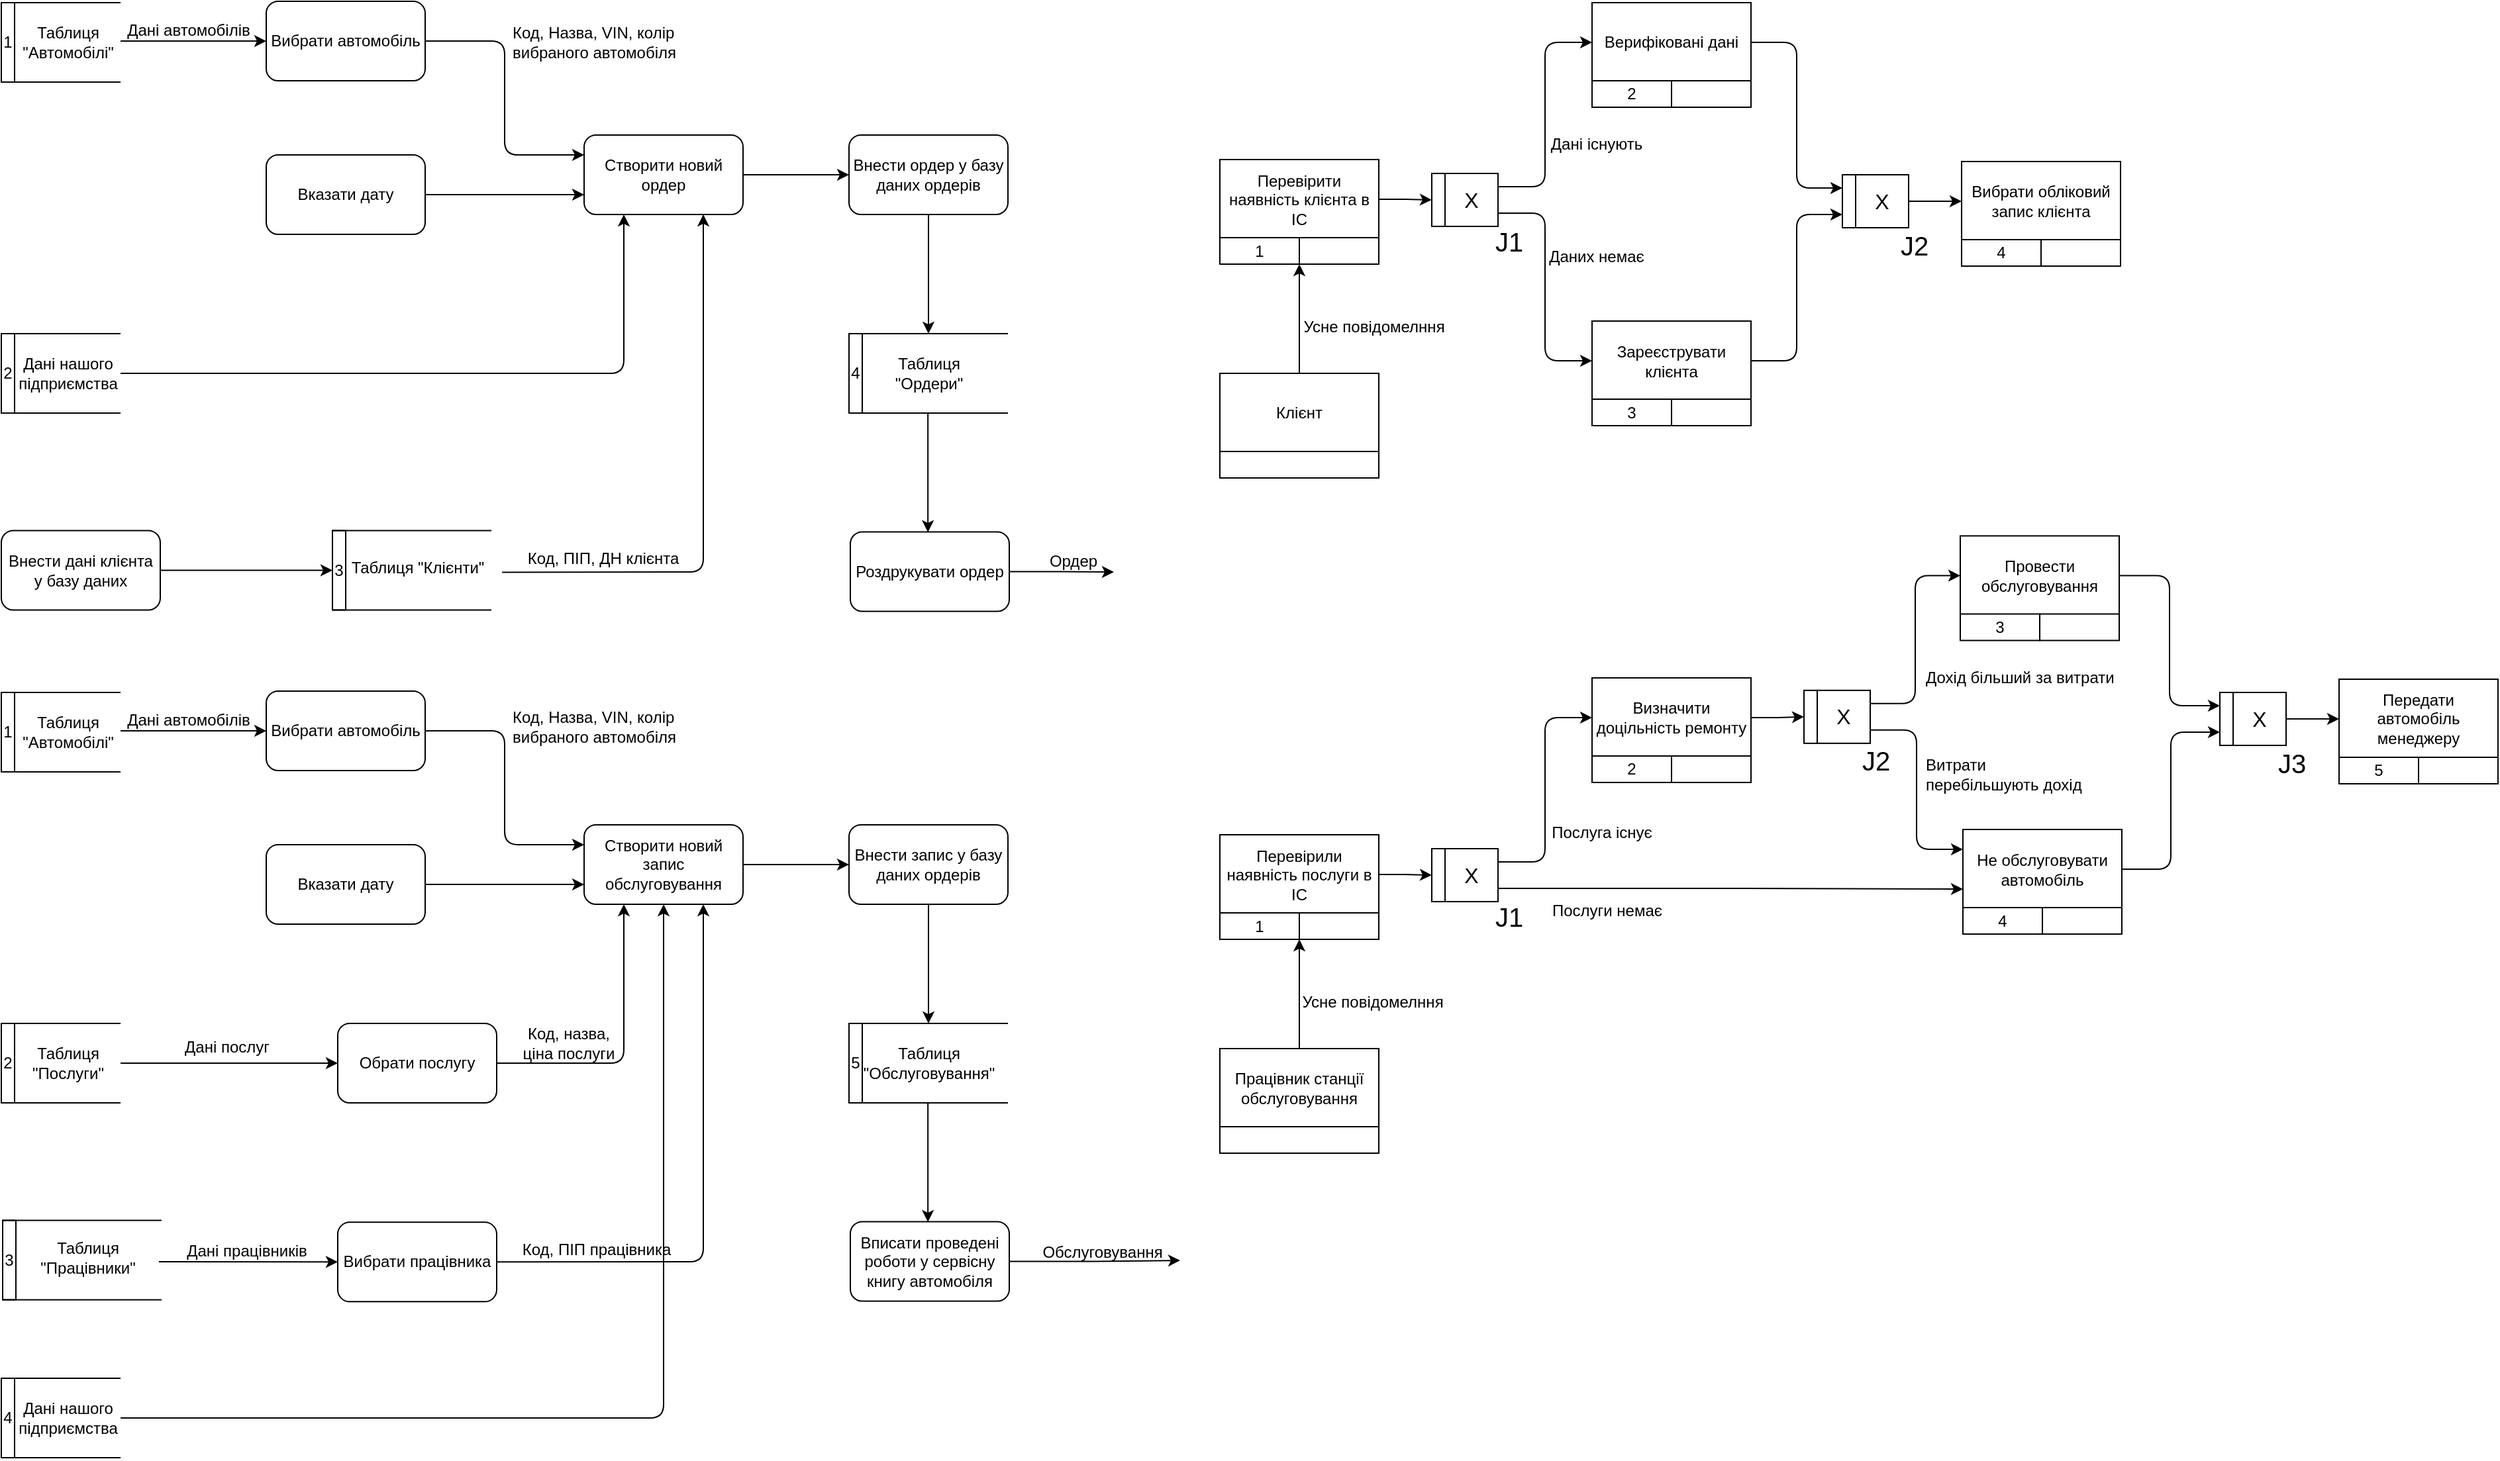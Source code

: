 <mxfile version="22.1.3" type="device">
  <diagram name="Сторінка-1" id="BZBXhkKqsC0k_cU5STo5">
    <mxGraphModel dx="1122" dy="761" grid="1" gridSize="10" guides="1" tooltips="1" connect="1" arrows="1" fold="1" page="1" pageScale="1" pageWidth="827" pageHeight="1169" math="0" shadow="0">
      <root>
        <mxCell id="0" />
        <mxCell id="1" parent="0" />
        <mxCell id="yYSd6SAfWT79seE1dRWZ-31" style="edgeStyle=orthogonalEdgeStyle;rounded=1;orthogonalLoop=1;jettySize=auto;html=1;exitX=1;exitY=0.5;exitDx=0;exitDy=0;entryX=0;entryY=0.25;entryDx=0;entryDy=0;" parent="1" source="yYSd6SAfWT79seE1dRWZ-2" target="yYSd6SAfWT79seE1dRWZ-18" edge="1">
          <mxGeometry relative="1" as="geometry" />
        </mxCell>
        <mxCell id="yYSd6SAfWT79seE1dRWZ-2" value="Вибрати автомобіль" style="rounded=1;whiteSpace=wrap;html=1;" parent="1" vertex="1">
          <mxGeometry x="240" y="39" width="120" height="60" as="geometry" />
        </mxCell>
        <mxCell id="yYSd6SAfWT79seE1dRWZ-3" value="1" style="rounded=0;whiteSpace=wrap;html=1;" parent="1" vertex="1">
          <mxGeometry x="40" y="40" width="10" height="60" as="geometry" />
        </mxCell>
        <mxCell id="yYSd6SAfWT79seE1dRWZ-4" value="" style="endArrow=none;html=1;rounded=0;exitX=0;exitY=0;exitDx=0;exitDy=0;" parent="1" source="yYSd6SAfWT79seE1dRWZ-3" edge="1">
          <mxGeometry width="50" height="50" relative="1" as="geometry">
            <mxPoint x="80" y="40" as="sourcePoint" />
            <mxPoint x="130" y="40" as="targetPoint" />
          </mxGeometry>
        </mxCell>
        <mxCell id="yYSd6SAfWT79seE1dRWZ-6" value="2" style="rounded=0;whiteSpace=wrap;html=1;" parent="1" vertex="1">
          <mxGeometry x="40" y="290" width="10" height="60" as="geometry" />
        </mxCell>
        <mxCell id="yYSd6SAfWT79seE1dRWZ-7" value="" style="endArrow=none;html=1;rounded=0;exitX=0;exitY=0;exitDx=0;exitDy=0;" parent="1" source="yYSd6SAfWT79seE1dRWZ-6" edge="1">
          <mxGeometry width="50" height="50" relative="1" as="geometry">
            <mxPoint x="80" y="290" as="sourcePoint" />
            <mxPoint x="130" y="290" as="targetPoint" />
          </mxGeometry>
        </mxCell>
        <mxCell id="yYSd6SAfWT79seE1dRWZ-8" value="" style="endArrow=none;html=1;rounded=0;exitX=0;exitY=0;exitDx=0;exitDy=0;" parent="1" edge="1">
          <mxGeometry width="50" height="50" relative="1" as="geometry">
            <mxPoint x="40" y="100" as="sourcePoint" />
            <mxPoint x="130" y="100" as="targetPoint" />
          </mxGeometry>
        </mxCell>
        <mxCell id="yYSd6SAfWT79seE1dRWZ-9" value="3" style="rounded=0;whiteSpace=wrap;html=1;" parent="1" vertex="1">
          <mxGeometry x="290" y="438.75" width="10" height="60" as="geometry" />
        </mxCell>
        <mxCell id="yYSd6SAfWT79seE1dRWZ-10" value="" style="endArrow=none;html=1;rounded=0;exitX=0;exitY=0;exitDx=0;exitDy=0;" parent="1" source="yYSd6SAfWT79seE1dRWZ-9" edge="1">
          <mxGeometry width="50" height="50" relative="1" as="geometry">
            <mxPoint x="330" y="438.75" as="sourcePoint" />
            <mxPoint x="410" y="438.75" as="targetPoint" />
          </mxGeometry>
        </mxCell>
        <mxCell id="yYSd6SAfWT79seE1dRWZ-11" value="" style="endArrow=none;html=1;rounded=0;exitX=0;exitY=1;exitDx=0;exitDy=0;" parent="1" source="yYSd6SAfWT79seE1dRWZ-9" edge="1">
          <mxGeometry width="50" height="50" relative="1" as="geometry">
            <mxPoint x="330" y="498.75" as="sourcePoint" />
            <mxPoint x="410" y="498.75" as="targetPoint" />
          </mxGeometry>
        </mxCell>
        <mxCell id="yYSd6SAfWT79seE1dRWZ-15" value="4" style="rounded=0;whiteSpace=wrap;html=1;" parent="1" vertex="1">
          <mxGeometry x="680" y="290" width="10" height="60" as="geometry" />
        </mxCell>
        <mxCell id="yYSd6SAfWT79seE1dRWZ-16" value="" style="endArrow=none;html=1;rounded=0;exitX=0;exitY=0;exitDx=0;exitDy=0;" parent="1" source="yYSd6SAfWT79seE1dRWZ-15" edge="1">
          <mxGeometry width="50" height="50" relative="1" as="geometry">
            <mxPoint x="720" y="290" as="sourcePoint" />
            <mxPoint x="800" y="290" as="targetPoint" />
          </mxGeometry>
        </mxCell>
        <mxCell id="yYSd6SAfWT79seE1dRWZ-17" value="" style="endArrow=none;html=1;rounded=0;" parent="1" edge="1">
          <mxGeometry width="50" height="50" relative="1" as="geometry">
            <mxPoint x="680" y="350" as="sourcePoint" />
            <mxPoint x="800" y="350" as="targetPoint" />
          </mxGeometry>
        </mxCell>
        <mxCell id="yYSd6SAfWT79seE1dRWZ-41" style="edgeStyle=orthogonalEdgeStyle;rounded=0;orthogonalLoop=1;jettySize=auto;html=1;exitX=1;exitY=0.5;exitDx=0;exitDy=0;" parent="1" source="yYSd6SAfWT79seE1dRWZ-18" edge="1">
          <mxGeometry relative="1" as="geometry">
            <mxPoint x="680" y="170" as="targetPoint" />
          </mxGeometry>
        </mxCell>
        <mxCell id="yYSd6SAfWT79seE1dRWZ-18" value="Створити новий ордер" style="rounded=1;whiteSpace=wrap;html=1;" parent="1" vertex="1">
          <mxGeometry x="480" y="140" width="120" height="60" as="geometry" />
        </mxCell>
        <mxCell id="yYSd6SAfWT79seE1dRWZ-30" style="edgeStyle=orthogonalEdgeStyle;rounded=0;orthogonalLoop=1;jettySize=auto;html=1;exitX=1;exitY=0.5;exitDx=0;exitDy=0;entryX=0;entryY=0.75;entryDx=0;entryDy=0;" parent="1" source="yYSd6SAfWT79seE1dRWZ-19" target="yYSd6SAfWT79seE1dRWZ-18" edge="1">
          <mxGeometry relative="1" as="geometry" />
        </mxCell>
        <mxCell id="yYSd6SAfWT79seE1dRWZ-19" value="Вказати дату" style="rounded=1;whiteSpace=wrap;html=1;" parent="1" vertex="1">
          <mxGeometry x="240" y="155" width="120" height="60" as="geometry" />
        </mxCell>
        <mxCell id="yYSd6SAfWT79seE1dRWZ-47" style="edgeStyle=orthogonalEdgeStyle;rounded=0;orthogonalLoop=1;jettySize=auto;html=1;exitX=1;exitY=0.5;exitDx=0;exitDy=0;" parent="1" source="yYSd6SAfWT79seE1dRWZ-20" edge="1">
          <mxGeometry relative="1" as="geometry">
            <mxPoint x="880" y="470" as="targetPoint" />
          </mxGeometry>
        </mxCell>
        <mxCell id="yYSd6SAfWT79seE1dRWZ-20" value="Роздрукувати ордер" style="rounded=1;whiteSpace=wrap;html=1;" parent="1" vertex="1">
          <mxGeometry x="681" y="439.75" width="120" height="60" as="geometry" />
        </mxCell>
        <mxCell id="yYSd6SAfWT79seE1dRWZ-44" style="edgeStyle=orthogonalEdgeStyle;rounded=0;orthogonalLoop=1;jettySize=auto;html=1;exitX=0.5;exitY=1;exitDx=0;exitDy=0;" parent="1" source="yYSd6SAfWT79seE1dRWZ-21" edge="1">
          <mxGeometry relative="1" as="geometry">
            <mxPoint x="740" y="290" as="targetPoint" />
          </mxGeometry>
        </mxCell>
        <mxCell id="yYSd6SAfWT79seE1dRWZ-21" value="Внести ордер у базу даних ордерів" style="rounded=1;whiteSpace=wrap;html=1;" parent="1" vertex="1">
          <mxGeometry x="680" y="140" width="120" height="60" as="geometry" />
        </mxCell>
        <mxCell id="yYSd6SAfWT79seE1dRWZ-23" value="" style="endArrow=none;html=1;rounded=0;exitX=0;exitY=0;exitDx=0;exitDy=0;" parent="1" edge="1">
          <mxGeometry width="50" height="50" relative="1" as="geometry">
            <mxPoint x="40" y="350" as="sourcePoint" />
            <mxPoint x="130" y="350" as="targetPoint" />
          </mxGeometry>
        </mxCell>
        <mxCell id="yYSd6SAfWT79seE1dRWZ-24" value="Таблиця&lt;br&gt;&quot;Автомобілі&quot;" style="text;html=1;align=center;verticalAlign=middle;resizable=0;points=[];autosize=1;strokeColor=none;fillColor=none;" parent="1" vertex="1">
          <mxGeometry x="45" y="50" width="90" height="40" as="geometry" />
        </mxCell>
        <mxCell id="yYSd6SAfWT79seE1dRWZ-25" value="" style="endArrow=classic;html=1;rounded=0;entryX=0;entryY=0.5;entryDx=0;entryDy=0;" parent="1" target="yYSd6SAfWT79seE1dRWZ-2" edge="1">
          <mxGeometry width="50" height="50" relative="1" as="geometry">
            <mxPoint x="130" y="69" as="sourcePoint" />
            <mxPoint x="170" y="20" as="targetPoint" />
          </mxGeometry>
        </mxCell>
        <mxCell id="yYSd6SAfWT79seE1dRWZ-26" value="Дані автомобілів" style="text;html=1;align=center;verticalAlign=middle;resizable=0;points=[];autosize=1;strokeColor=none;fillColor=none;" parent="1" vertex="1">
          <mxGeometry x="121" y="46" width="120" height="30" as="geometry" />
        </mxCell>
        <mxCell id="yYSd6SAfWT79seE1dRWZ-32" value="Дані нашого&lt;br&gt;підприємства" style="text;html=1;align=center;verticalAlign=middle;resizable=0;points=[];autosize=1;strokeColor=none;fillColor=none;" parent="1" vertex="1">
          <mxGeometry x="40" y="300" width="100" height="40" as="geometry" />
        </mxCell>
        <mxCell id="yYSd6SAfWT79seE1dRWZ-33" value="Таблиця &quot;Клієнти&quot;" style="text;html=1;align=center;verticalAlign=middle;resizable=0;points=[];autosize=1;strokeColor=none;fillColor=none;" parent="1" vertex="1">
          <mxGeometry x="289" y="452.18" width="130" height="30" as="geometry" />
        </mxCell>
        <mxCell id="yYSd6SAfWT79seE1dRWZ-34" value="Код, Назва, VIN, колір&lt;br&gt;&lt;div style=&quot;&quot;&gt;вибраного автомобіля&lt;/div&gt;" style="text;html=1;align=left;verticalAlign=middle;resizable=0;points=[];autosize=1;strokeColor=none;fillColor=none;" parent="1" vertex="1">
          <mxGeometry x="424" y="50" width="150" height="40" as="geometry" />
        </mxCell>
        <mxCell id="yYSd6SAfWT79seE1dRWZ-35" value="" style="endArrow=classic;html=1;rounded=1;entryX=0.75;entryY=1;entryDx=0;entryDy=0;exitX=0.993;exitY=0.601;exitDx=0;exitDy=0;exitPerimeter=0;" parent="1" source="yYSd6SAfWT79seE1dRWZ-33" target="yYSd6SAfWT79seE1dRWZ-18" edge="1">
          <mxGeometry width="50" height="50" relative="1" as="geometry">
            <mxPoint x="420" y="470" as="sourcePoint" />
            <mxPoint x="280" y="370" as="targetPoint" />
            <Array as="points">
              <mxPoint x="570" y="470" />
            </Array>
          </mxGeometry>
        </mxCell>
        <mxCell id="yYSd6SAfWT79seE1dRWZ-36" value="Код, ПІП, ДН клієнта" style="text;html=1;align=center;verticalAlign=middle;resizable=0;points=[];autosize=1;strokeColor=none;fillColor=none;" parent="1" vertex="1">
          <mxGeometry x="424" y="445" width="140" height="30" as="geometry" />
        </mxCell>
        <mxCell id="yYSd6SAfWT79seE1dRWZ-38" value="Таблиця&lt;br&gt;&quot;Ордери&quot;" style="text;html=1;align=center;verticalAlign=middle;resizable=0;points=[];autosize=1;strokeColor=none;fillColor=none;" parent="1" vertex="1">
          <mxGeometry x="700" y="300" width="80" height="40" as="geometry" />
        </mxCell>
        <mxCell id="yYSd6SAfWT79seE1dRWZ-40" value="" style="endArrow=classic;html=1;rounded=1;entryX=0.25;entryY=1;entryDx=0;entryDy=0;" parent="1" target="yYSd6SAfWT79seE1dRWZ-18" edge="1">
          <mxGeometry width="50" height="50" relative="1" as="geometry">
            <mxPoint x="130" y="320" as="sourcePoint" />
            <mxPoint x="284" y="270" as="targetPoint" />
            <Array as="points">
              <mxPoint x="510" y="320" />
            </Array>
          </mxGeometry>
        </mxCell>
        <mxCell id="yYSd6SAfWT79seE1dRWZ-48" value="Ордер" style="text;html=1;align=center;verticalAlign=middle;resizable=0;points=[];autosize=1;strokeColor=none;fillColor=none;" parent="1" vertex="1">
          <mxGeometry x="819" y="447" width="60" height="30" as="geometry" />
        </mxCell>
        <mxCell id="yYSd6SAfWT79seE1dRWZ-50" style="edgeStyle=orthogonalEdgeStyle;rounded=0;orthogonalLoop=1;jettySize=auto;html=1;exitX=1;exitY=0.5;exitDx=0;exitDy=0;entryX=0;entryY=0.5;entryDx=0;entryDy=0;" parent="1" source="yYSd6SAfWT79seE1dRWZ-49" target="yYSd6SAfWT79seE1dRWZ-9" edge="1">
          <mxGeometry relative="1" as="geometry" />
        </mxCell>
        <mxCell id="yYSd6SAfWT79seE1dRWZ-49" value="Внести дані клієнта у базу даних" style="rounded=1;whiteSpace=wrap;html=1;" parent="1" vertex="1">
          <mxGeometry x="40" y="438.75" width="120" height="60" as="geometry" />
        </mxCell>
        <mxCell id="yYSd6SAfWT79seE1dRWZ-53" style="edgeStyle=orthogonalEdgeStyle;rounded=0;orthogonalLoop=1;jettySize=auto;html=1;exitX=0.5;exitY=1;exitDx=0;exitDy=0;" parent="1" edge="1">
          <mxGeometry relative="1" as="geometry">
            <mxPoint x="739.58" y="440" as="targetPoint" />
            <mxPoint x="739.58" y="350" as="sourcePoint" />
          </mxGeometry>
        </mxCell>
        <mxCell id="yYSd6SAfWT79seE1dRWZ-65" style="edgeStyle=orthogonalEdgeStyle;rounded=1;orthogonalLoop=1;jettySize=auto;html=1;exitX=1;exitY=0.5;exitDx=0;exitDy=0;entryX=0;entryY=0.25;entryDx=0;entryDy=0;" parent="1" source="yYSd6SAfWT79seE1dRWZ-66" target="yYSd6SAfWT79seE1dRWZ-79" edge="1">
          <mxGeometry relative="1" as="geometry" />
        </mxCell>
        <mxCell id="yYSd6SAfWT79seE1dRWZ-66" value="Вибрати автомобіль" style="rounded=1;whiteSpace=wrap;html=1;" parent="1" vertex="1">
          <mxGeometry x="240" y="560" width="120" height="60" as="geometry" />
        </mxCell>
        <mxCell id="yYSd6SAfWT79seE1dRWZ-67" value="1" style="rounded=0;whiteSpace=wrap;html=1;" parent="1" vertex="1">
          <mxGeometry x="40" y="561" width="10" height="60" as="geometry" />
        </mxCell>
        <mxCell id="yYSd6SAfWT79seE1dRWZ-68" value="" style="endArrow=none;html=1;rounded=0;exitX=0;exitY=0;exitDx=0;exitDy=0;" parent="1" source="yYSd6SAfWT79seE1dRWZ-67" edge="1">
          <mxGeometry width="50" height="50" relative="1" as="geometry">
            <mxPoint x="80" y="561" as="sourcePoint" />
            <mxPoint x="130" y="561" as="targetPoint" />
          </mxGeometry>
        </mxCell>
        <mxCell id="yYSd6SAfWT79seE1dRWZ-69" value="2" style="rounded=0;whiteSpace=wrap;html=1;" parent="1" vertex="1">
          <mxGeometry x="40" y="811" width="10" height="60" as="geometry" />
        </mxCell>
        <mxCell id="yYSd6SAfWT79seE1dRWZ-70" value="" style="endArrow=none;html=1;rounded=0;exitX=0;exitY=0;exitDx=0;exitDy=0;" parent="1" source="yYSd6SAfWT79seE1dRWZ-69" edge="1">
          <mxGeometry width="50" height="50" relative="1" as="geometry">
            <mxPoint x="80" y="811" as="sourcePoint" />
            <mxPoint x="130" y="811" as="targetPoint" />
          </mxGeometry>
        </mxCell>
        <mxCell id="yYSd6SAfWT79seE1dRWZ-71" value="" style="endArrow=none;html=1;rounded=0;exitX=0;exitY=0;exitDx=0;exitDy=0;" parent="1" edge="1">
          <mxGeometry width="50" height="50" relative="1" as="geometry">
            <mxPoint x="40" y="621" as="sourcePoint" />
            <mxPoint x="130" y="621" as="targetPoint" />
          </mxGeometry>
        </mxCell>
        <mxCell id="yYSd6SAfWT79seE1dRWZ-72" value="3" style="rounded=0;whiteSpace=wrap;html=1;" parent="1" vertex="1">
          <mxGeometry x="41" y="959.75" width="10" height="60" as="geometry" />
        </mxCell>
        <mxCell id="yYSd6SAfWT79seE1dRWZ-73" value="" style="endArrow=none;html=1;rounded=0;exitX=0;exitY=0;exitDx=0;exitDy=0;" parent="1" source="yYSd6SAfWT79seE1dRWZ-72" edge="1">
          <mxGeometry width="50" height="50" relative="1" as="geometry">
            <mxPoint x="81" y="959.75" as="sourcePoint" />
            <mxPoint x="161" y="959.75" as="targetPoint" />
          </mxGeometry>
        </mxCell>
        <mxCell id="yYSd6SAfWT79seE1dRWZ-74" value="" style="endArrow=none;html=1;rounded=0;exitX=0;exitY=1;exitDx=0;exitDy=0;" parent="1" source="yYSd6SAfWT79seE1dRWZ-72" edge="1">
          <mxGeometry width="50" height="50" relative="1" as="geometry">
            <mxPoint x="81" y="1019.75" as="sourcePoint" />
            <mxPoint x="161" y="1019.75" as="targetPoint" />
          </mxGeometry>
        </mxCell>
        <mxCell id="yYSd6SAfWT79seE1dRWZ-75" value="5" style="rounded=0;whiteSpace=wrap;html=1;" parent="1" vertex="1">
          <mxGeometry x="680" y="811" width="10" height="60" as="geometry" />
        </mxCell>
        <mxCell id="yYSd6SAfWT79seE1dRWZ-76" value="" style="endArrow=none;html=1;rounded=0;exitX=0;exitY=0;exitDx=0;exitDy=0;" parent="1" source="yYSd6SAfWT79seE1dRWZ-75" edge="1">
          <mxGeometry width="50" height="50" relative="1" as="geometry">
            <mxPoint x="720" y="811" as="sourcePoint" />
            <mxPoint x="800" y="811" as="targetPoint" />
          </mxGeometry>
        </mxCell>
        <mxCell id="yYSd6SAfWT79seE1dRWZ-77" value="" style="endArrow=none;html=1;rounded=0;" parent="1" edge="1">
          <mxGeometry width="50" height="50" relative="1" as="geometry">
            <mxPoint x="680" y="871" as="sourcePoint" />
            <mxPoint x="800" y="871" as="targetPoint" />
          </mxGeometry>
        </mxCell>
        <mxCell id="yYSd6SAfWT79seE1dRWZ-78" style="edgeStyle=orthogonalEdgeStyle;rounded=0;orthogonalLoop=1;jettySize=auto;html=1;exitX=1;exitY=0.5;exitDx=0;exitDy=0;" parent="1" source="yYSd6SAfWT79seE1dRWZ-79" edge="1">
          <mxGeometry relative="1" as="geometry">
            <mxPoint x="680" y="691" as="targetPoint" />
          </mxGeometry>
        </mxCell>
        <mxCell id="yYSd6SAfWT79seE1dRWZ-79" value="Створити новий запис обслуговування" style="rounded=1;whiteSpace=wrap;html=1;" parent="1" vertex="1">
          <mxGeometry x="480" y="661" width="120" height="60" as="geometry" />
        </mxCell>
        <mxCell id="yYSd6SAfWT79seE1dRWZ-80" style="edgeStyle=orthogonalEdgeStyle;rounded=0;orthogonalLoop=1;jettySize=auto;html=1;exitX=1;exitY=0.5;exitDx=0;exitDy=0;entryX=0;entryY=0.75;entryDx=0;entryDy=0;" parent="1" source="yYSd6SAfWT79seE1dRWZ-81" target="yYSd6SAfWT79seE1dRWZ-79" edge="1">
          <mxGeometry relative="1" as="geometry" />
        </mxCell>
        <mxCell id="yYSd6SAfWT79seE1dRWZ-81" value="Вказати дату" style="rounded=1;whiteSpace=wrap;html=1;" parent="1" vertex="1">
          <mxGeometry x="240" y="676" width="120" height="60" as="geometry" />
        </mxCell>
        <mxCell id="yYSd6SAfWT79seE1dRWZ-82" style="edgeStyle=orthogonalEdgeStyle;rounded=0;orthogonalLoop=1;jettySize=auto;html=1;exitX=1;exitY=0.5;exitDx=0;exitDy=0;" parent="1" source="yYSd6SAfWT79seE1dRWZ-83" edge="1">
          <mxGeometry relative="1" as="geometry">
            <mxPoint x="930" y="990" as="targetPoint" />
          </mxGeometry>
        </mxCell>
        <mxCell id="yYSd6SAfWT79seE1dRWZ-83" value="Вписати проведені роботи у сервісну книгу автомобіля" style="rounded=1;whiteSpace=wrap;html=1;" parent="1" vertex="1">
          <mxGeometry x="681" y="960.75" width="120" height="60" as="geometry" />
        </mxCell>
        <mxCell id="yYSd6SAfWT79seE1dRWZ-84" style="edgeStyle=orthogonalEdgeStyle;rounded=0;orthogonalLoop=1;jettySize=auto;html=1;exitX=0.5;exitY=1;exitDx=0;exitDy=0;" parent="1" source="yYSd6SAfWT79seE1dRWZ-85" edge="1">
          <mxGeometry relative="1" as="geometry">
            <mxPoint x="740" y="811" as="targetPoint" />
          </mxGeometry>
        </mxCell>
        <mxCell id="yYSd6SAfWT79seE1dRWZ-85" value="Внести запис у базу даних ордерів" style="rounded=1;whiteSpace=wrap;html=1;" parent="1" vertex="1">
          <mxGeometry x="680" y="661" width="120" height="60" as="geometry" />
        </mxCell>
        <mxCell id="yYSd6SAfWT79seE1dRWZ-86" value="" style="endArrow=none;html=1;rounded=0;exitX=0;exitY=0;exitDx=0;exitDy=0;" parent="1" edge="1">
          <mxGeometry width="50" height="50" relative="1" as="geometry">
            <mxPoint x="40" y="871" as="sourcePoint" />
            <mxPoint x="130" y="871" as="targetPoint" />
          </mxGeometry>
        </mxCell>
        <mxCell id="yYSd6SAfWT79seE1dRWZ-87" value="Таблиця&lt;br&gt;&quot;Автомобілі&quot;" style="text;html=1;align=center;verticalAlign=middle;resizable=0;points=[];autosize=1;strokeColor=none;fillColor=none;" parent="1" vertex="1">
          <mxGeometry x="45" y="571" width="90" height="40" as="geometry" />
        </mxCell>
        <mxCell id="yYSd6SAfWT79seE1dRWZ-88" value="" style="endArrow=classic;html=1;rounded=0;entryX=0;entryY=0.5;entryDx=0;entryDy=0;" parent="1" target="yYSd6SAfWT79seE1dRWZ-66" edge="1">
          <mxGeometry width="50" height="50" relative="1" as="geometry">
            <mxPoint x="130" y="590" as="sourcePoint" />
            <mxPoint x="170" y="541" as="targetPoint" />
          </mxGeometry>
        </mxCell>
        <mxCell id="yYSd6SAfWT79seE1dRWZ-89" value="Дані автомобілів" style="text;html=1;align=center;verticalAlign=middle;resizable=0;points=[];autosize=1;strokeColor=none;fillColor=none;" parent="1" vertex="1">
          <mxGeometry x="121" y="567" width="120" height="30" as="geometry" />
        </mxCell>
        <mxCell id="yYSd6SAfWT79seE1dRWZ-90" value="Таблиця&lt;br&gt;&quot;Послуги&quot;" style="text;html=1;align=center;verticalAlign=middle;resizable=0;points=[];autosize=1;strokeColor=none;fillColor=none;" parent="1" vertex="1">
          <mxGeometry x="50" y="821" width="80" height="40" as="geometry" />
        </mxCell>
        <mxCell id="yYSd6SAfWT79seE1dRWZ-91" value="Таблиця&lt;br&gt;&quot;Працівники&quot;" style="text;html=1;align=center;verticalAlign=middle;resizable=0;points=[];autosize=1;strokeColor=none;fillColor=none;" parent="1" vertex="1">
          <mxGeometry x="55" y="968.18" width="100" height="40" as="geometry" />
        </mxCell>
        <mxCell id="yYSd6SAfWT79seE1dRWZ-93" value="" style="endArrow=classic;html=1;rounded=1;entryX=0.75;entryY=1;entryDx=0;entryDy=0;exitX=1;exitY=0.5;exitDx=0;exitDy=0;" parent="1" source="yYSd6SAfWT79seE1dRWZ-99" target="yYSd6SAfWT79seE1dRWZ-79" edge="1">
          <mxGeometry width="50" height="50" relative="1" as="geometry">
            <mxPoint x="430" y="991" as="sourcePoint" />
            <mxPoint x="280" y="891" as="targetPoint" />
            <Array as="points">
              <mxPoint x="570" y="991" />
            </Array>
          </mxGeometry>
        </mxCell>
        <mxCell id="yYSd6SAfWT79seE1dRWZ-94" value="Код, ПІП працівника" style="text;html=1;align=center;verticalAlign=middle;resizable=0;points=[];autosize=1;strokeColor=none;fillColor=none;" parent="1" vertex="1">
          <mxGeometry x="419" y="966.75" width="140" height="30" as="geometry" />
        </mxCell>
        <mxCell id="yYSd6SAfWT79seE1dRWZ-95" value="Таблиця&lt;br&gt;&quot;Обслуговування&quot;" style="text;html=1;align=center;verticalAlign=middle;resizable=0;points=[];autosize=1;strokeColor=none;fillColor=none;" parent="1" vertex="1">
          <mxGeometry x="680" y="821" width="120" height="40" as="geometry" />
        </mxCell>
        <mxCell id="yYSd6SAfWT79seE1dRWZ-96" value="" style="endArrow=classic;html=1;rounded=1;entryX=0;entryY=0.5;entryDx=0;entryDy=0;" parent="1" target="yYSd6SAfWT79seE1dRWZ-122" edge="1">
          <mxGeometry width="50" height="50" relative="1" as="geometry">
            <mxPoint x="130" y="841" as="sourcePoint" />
            <mxPoint x="260" y="841" as="targetPoint" />
            <Array as="points">
              <mxPoint x="180" y="841" />
            </Array>
          </mxGeometry>
        </mxCell>
        <mxCell id="yYSd6SAfWT79seE1dRWZ-97" value="Обслуговування" style="text;html=1;align=center;verticalAlign=middle;resizable=0;points=[];autosize=1;strokeColor=none;fillColor=none;" parent="1" vertex="1">
          <mxGeometry x="811" y="968.75" width="120" height="30" as="geometry" />
        </mxCell>
        <mxCell id="yYSd6SAfWT79seE1dRWZ-99" value="Вибрати працівника" style="rounded=1;whiteSpace=wrap;html=1;" parent="1" vertex="1">
          <mxGeometry x="294" y="961.18" width="120" height="60" as="geometry" />
        </mxCell>
        <mxCell id="yYSd6SAfWT79seE1dRWZ-100" style="edgeStyle=orthogonalEdgeStyle;rounded=0;orthogonalLoop=1;jettySize=auto;html=1;exitX=0.5;exitY=1;exitDx=0;exitDy=0;" parent="1" edge="1">
          <mxGeometry relative="1" as="geometry">
            <mxPoint x="739.58" y="961" as="targetPoint" />
            <mxPoint x="739.58" y="871" as="sourcePoint" />
          </mxGeometry>
        </mxCell>
        <mxCell id="yYSd6SAfWT79seE1dRWZ-101" value="" style="endArrow=classic;html=1;rounded=0;entryX=0;entryY=0.5;entryDx=0;entryDy=0;" parent="1" target="yYSd6SAfWT79seE1dRWZ-99" edge="1">
          <mxGeometry width="50" height="50" relative="1" as="geometry">
            <mxPoint x="159" y="991" as="sourcePoint" />
            <mxPoint x="269" y="991" as="targetPoint" />
          </mxGeometry>
        </mxCell>
        <mxCell id="yYSd6SAfWT79seE1dRWZ-102" value="Дані працівників" style="text;html=1;align=center;verticalAlign=middle;resizable=0;points=[];autosize=1;strokeColor=none;fillColor=none;" parent="1" vertex="1">
          <mxGeometry x="165" y="967.75" width="120" height="30" as="geometry" />
        </mxCell>
        <mxCell id="yYSd6SAfWT79seE1dRWZ-115" value="4" style="rounded=0;whiteSpace=wrap;html=1;" parent="1" vertex="1">
          <mxGeometry x="40" y="1079" width="10" height="60" as="geometry" />
        </mxCell>
        <mxCell id="yYSd6SAfWT79seE1dRWZ-116" value="" style="endArrow=none;html=1;rounded=0;exitX=0;exitY=0;exitDx=0;exitDy=0;" parent="1" source="yYSd6SAfWT79seE1dRWZ-115" edge="1">
          <mxGeometry width="50" height="50" relative="1" as="geometry">
            <mxPoint x="80" y="1079" as="sourcePoint" />
            <mxPoint x="130" y="1079" as="targetPoint" />
          </mxGeometry>
        </mxCell>
        <mxCell id="yYSd6SAfWT79seE1dRWZ-118" value="" style="endArrow=none;html=1;rounded=0;exitX=0;exitY=0;exitDx=0;exitDy=0;" parent="1" edge="1">
          <mxGeometry width="50" height="50" relative="1" as="geometry">
            <mxPoint x="40" y="1139" as="sourcePoint" />
            <mxPoint x="130" y="1139" as="targetPoint" />
          </mxGeometry>
        </mxCell>
        <mxCell id="yYSd6SAfWT79seE1dRWZ-119" value="Дані нашого&lt;br&gt;підприємства" style="text;html=1;align=center;verticalAlign=middle;resizable=0;points=[];autosize=1;strokeColor=none;fillColor=none;" parent="1" vertex="1">
          <mxGeometry x="40" y="1089" width="100" height="40" as="geometry" />
        </mxCell>
        <mxCell id="yYSd6SAfWT79seE1dRWZ-120" value="" style="endArrow=classic;html=1;rounded=1;entryX=0.5;entryY=1;entryDx=0;entryDy=0;" parent="1" target="yYSd6SAfWT79seE1dRWZ-79" edge="1">
          <mxGeometry width="50" height="50" relative="1" as="geometry">
            <mxPoint x="130" y="1109" as="sourcePoint" />
            <mxPoint x="741" y="1020" as="targetPoint" />
            <Array as="points">
              <mxPoint x="540" y="1109" />
            </Array>
          </mxGeometry>
        </mxCell>
        <mxCell id="yYSd6SAfWT79seE1dRWZ-123" style="edgeStyle=orthogonalEdgeStyle;rounded=1;orthogonalLoop=1;jettySize=auto;html=1;exitX=1;exitY=0.5;exitDx=0;exitDy=0;entryX=0.25;entryY=1;entryDx=0;entryDy=0;" parent="1" source="yYSd6SAfWT79seE1dRWZ-122" target="yYSd6SAfWT79seE1dRWZ-79" edge="1">
          <mxGeometry relative="1" as="geometry" />
        </mxCell>
        <mxCell id="yYSd6SAfWT79seE1dRWZ-122" value="Обрати послугу" style="rounded=1;whiteSpace=wrap;html=1;" parent="1" vertex="1">
          <mxGeometry x="294" y="811" width="120" height="60" as="geometry" />
        </mxCell>
        <mxCell id="yYSd6SAfWT79seE1dRWZ-125" value="Дані послуг" style="text;html=1;align=center;verticalAlign=middle;resizable=0;points=[];autosize=1;strokeColor=none;fillColor=none;" parent="1" vertex="1">
          <mxGeometry x="165" y="814" width="90" height="30" as="geometry" />
        </mxCell>
        <mxCell id="yYSd6SAfWT79seE1dRWZ-127" value="Код, Назва, VIN, колір&lt;br&gt;&lt;div style=&quot;&quot;&gt;вибраного автомобіля&lt;/div&gt;" style="text;html=1;align=left;verticalAlign=middle;resizable=0;points=[];autosize=1;strokeColor=none;fillColor=none;" parent="1" vertex="1">
          <mxGeometry x="424" y="567" width="150" height="40" as="geometry" />
        </mxCell>
        <mxCell id="yYSd6SAfWT79seE1dRWZ-130" value="Код, назва,&lt;br&gt;ціна послуги" style="text;html=1;align=center;verticalAlign=middle;resizable=0;points=[];autosize=1;strokeColor=none;fillColor=none;" parent="1" vertex="1">
          <mxGeometry x="423" y="806" width="90" height="40" as="geometry" />
        </mxCell>
        <mxCell id="sql4L-lbVOIaNMzBU_Vs-32" style="edgeStyle=orthogonalEdgeStyle;rounded=0;orthogonalLoop=1;jettySize=auto;html=1;exitX=1;exitY=0.5;exitDx=0;exitDy=0;entryX=0;entryY=0.5;entryDx=0;entryDy=0;" edge="1" parent="1" source="sql4L-lbVOIaNMzBU_Vs-1" target="sql4L-lbVOIaNMzBU_Vs-25">
          <mxGeometry relative="1" as="geometry" />
        </mxCell>
        <mxCell id="sql4L-lbVOIaNMzBU_Vs-1" value="Перевірити наявність клієнта в ІС" style="rounded=0;whiteSpace=wrap;html=1;" vertex="1" parent="1">
          <mxGeometry x="960" y="158.5" width="120" height="60" as="geometry" />
        </mxCell>
        <mxCell id="sql4L-lbVOIaNMzBU_Vs-2" value="1" style="rounded=0;whiteSpace=wrap;html=1;" vertex="1" parent="1">
          <mxGeometry x="960" y="217.5" width="60" height="20" as="geometry" />
        </mxCell>
        <mxCell id="sql4L-lbVOIaNMzBU_Vs-3" value="" style="rounded=0;whiteSpace=wrap;html=1;" vertex="1" parent="1">
          <mxGeometry x="1020" y="217.5" width="60" height="20" as="geometry" />
        </mxCell>
        <mxCell id="sql4L-lbVOIaNMzBU_Vs-37" style="edgeStyle=orthogonalEdgeStyle;rounded=1;orthogonalLoop=1;jettySize=auto;html=1;exitX=1;exitY=0.5;exitDx=0;exitDy=0;entryX=0;entryY=0.25;entryDx=0;entryDy=0;" edge="1" parent="1" source="sql4L-lbVOIaNMzBU_Vs-10" target="sql4L-lbVOIaNMzBU_Vs-27">
          <mxGeometry relative="1" as="geometry" />
        </mxCell>
        <mxCell id="sql4L-lbVOIaNMzBU_Vs-10" value="Верифіковані дані" style="rounded=0;whiteSpace=wrap;html=1;" vertex="1" parent="1">
          <mxGeometry x="1241" y="40" width="120" height="60" as="geometry" />
        </mxCell>
        <mxCell id="sql4L-lbVOIaNMzBU_Vs-11" value="2" style="rounded=0;whiteSpace=wrap;html=1;" vertex="1" parent="1">
          <mxGeometry x="1241" y="99" width="60" height="20" as="geometry" />
        </mxCell>
        <mxCell id="sql4L-lbVOIaNMzBU_Vs-12" value="" style="rounded=0;whiteSpace=wrap;html=1;" vertex="1" parent="1">
          <mxGeometry x="1301" y="99" width="60" height="20" as="geometry" />
        </mxCell>
        <mxCell id="sql4L-lbVOIaNMzBU_Vs-36" style="edgeStyle=orthogonalEdgeStyle;rounded=1;orthogonalLoop=1;jettySize=auto;html=1;exitX=1;exitY=0.5;exitDx=0;exitDy=0;entryX=0;entryY=0.75;entryDx=0;entryDy=0;" edge="1" parent="1" source="sql4L-lbVOIaNMzBU_Vs-13" target="sql4L-lbVOIaNMzBU_Vs-27">
          <mxGeometry relative="1" as="geometry" />
        </mxCell>
        <mxCell id="sql4L-lbVOIaNMzBU_Vs-13" value="Зареєструвати клієнта" style="rounded=0;whiteSpace=wrap;html=1;" vertex="1" parent="1">
          <mxGeometry x="1241" y="280.5" width="120" height="60" as="geometry" />
        </mxCell>
        <mxCell id="sql4L-lbVOIaNMzBU_Vs-14" value="3" style="rounded=0;whiteSpace=wrap;html=1;" vertex="1" parent="1">
          <mxGeometry x="1241" y="339.5" width="60" height="20" as="geometry" />
        </mxCell>
        <mxCell id="sql4L-lbVOIaNMzBU_Vs-15" value="" style="rounded=0;whiteSpace=wrap;html=1;" vertex="1" parent="1">
          <mxGeometry x="1301" y="339.5" width="60" height="20" as="geometry" />
        </mxCell>
        <mxCell id="sql4L-lbVOIaNMzBU_Vs-16" value="Вибрати обліковий запис клієнта" style="rounded=0;whiteSpace=wrap;html=1;" vertex="1" parent="1">
          <mxGeometry x="1520" y="160" width="120" height="60" as="geometry" />
        </mxCell>
        <mxCell id="sql4L-lbVOIaNMzBU_Vs-17" value="4" style="rounded=0;whiteSpace=wrap;html=1;" vertex="1" parent="1">
          <mxGeometry x="1520" y="219" width="60" height="20" as="geometry" />
        </mxCell>
        <mxCell id="sql4L-lbVOIaNMzBU_Vs-18" value="" style="rounded=0;whiteSpace=wrap;html=1;" vertex="1" parent="1">
          <mxGeometry x="1580" y="219" width="60" height="20" as="geometry" />
        </mxCell>
        <mxCell id="sql4L-lbVOIaNMzBU_Vs-28" style="edgeStyle=orthogonalEdgeStyle;rounded=0;orthogonalLoop=1;jettySize=auto;html=1;exitX=0.5;exitY=0;exitDx=0;exitDy=0;entryX=1;entryY=1;entryDx=0;entryDy=0;" edge="1" parent="1" source="sql4L-lbVOIaNMzBU_Vs-19" target="sql4L-lbVOIaNMzBU_Vs-2">
          <mxGeometry relative="1" as="geometry" />
        </mxCell>
        <mxCell id="sql4L-lbVOIaNMzBU_Vs-19" value="Клієнт" style="rounded=0;whiteSpace=wrap;html=1;" vertex="1" parent="1">
          <mxGeometry x="960" y="320" width="120" height="60" as="geometry" />
        </mxCell>
        <mxCell id="sql4L-lbVOIaNMzBU_Vs-20" value="" style="rounded=0;whiteSpace=wrap;html=1;" vertex="1" parent="1">
          <mxGeometry x="960" y="379" width="120" height="20" as="geometry" />
        </mxCell>
        <mxCell id="sql4L-lbVOIaNMzBU_Vs-34" style="edgeStyle=orthogonalEdgeStyle;rounded=1;orthogonalLoop=1;jettySize=auto;html=1;exitX=1;exitY=0.25;exitDx=0;exitDy=0;entryX=0;entryY=0.5;entryDx=0;entryDy=0;" edge="1" parent="1" source="sql4L-lbVOIaNMzBU_Vs-24" target="sql4L-lbVOIaNMzBU_Vs-10">
          <mxGeometry relative="1" as="geometry" />
        </mxCell>
        <mxCell id="sql4L-lbVOIaNMzBU_Vs-35" style="edgeStyle=orthogonalEdgeStyle;rounded=1;orthogonalLoop=1;jettySize=auto;html=1;exitX=1;exitY=0.75;exitDx=0;exitDy=0;entryX=0;entryY=0.5;entryDx=0;entryDy=0;" edge="1" parent="1" source="sql4L-lbVOIaNMzBU_Vs-24" target="sql4L-lbVOIaNMzBU_Vs-13">
          <mxGeometry relative="1" as="geometry" />
        </mxCell>
        <mxCell id="sql4L-lbVOIaNMzBU_Vs-24" value="&lt;font style=&quot;font-size: 16px;&quot;&gt;Х&lt;/font&gt;" style="rounded=0;whiteSpace=wrap;html=1;" vertex="1" parent="1">
          <mxGeometry x="1130" y="169" width="40" height="40" as="geometry" />
        </mxCell>
        <mxCell id="sql4L-lbVOIaNMzBU_Vs-25" value="" style="rounded=0;whiteSpace=wrap;html=1;" vertex="1" parent="1">
          <mxGeometry x="1120" y="169" width="10" height="40" as="geometry" />
        </mxCell>
        <mxCell id="sql4L-lbVOIaNMzBU_Vs-33" style="edgeStyle=orthogonalEdgeStyle;rounded=0;orthogonalLoop=1;jettySize=auto;html=1;exitX=1;exitY=0.5;exitDx=0;exitDy=0;entryX=0;entryY=0.5;entryDx=0;entryDy=0;" edge="1" parent="1" source="sql4L-lbVOIaNMzBU_Vs-26" target="sql4L-lbVOIaNMzBU_Vs-16">
          <mxGeometry relative="1" as="geometry" />
        </mxCell>
        <mxCell id="sql4L-lbVOIaNMzBU_Vs-26" value="&lt;font style=&quot;font-size: 16px;&quot;&gt;Х&lt;/font&gt;" style="rounded=0;whiteSpace=wrap;html=1;" vertex="1" parent="1">
          <mxGeometry x="1440" y="170" width="40" height="40" as="geometry" />
        </mxCell>
        <mxCell id="sql4L-lbVOIaNMzBU_Vs-27" value="" style="rounded=0;whiteSpace=wrap;html=1;" vertex="1" parent="1">
          <mxGeometry x="1430" y="170" width="10" height="40" as="geometry" />
        </mxCell>
        <mxCell id="sql4L-lbVOIaNMzBU_Vs-29" value="Усне повідомелння" style="text;html=1;align=center;verticalAlign=middle;resizable=0;points=[];autosize=1;strokeColor=none;fillColor=none;" vertex="1" parent="1">
          <mxGeometry x="1011" y="270" width="130" height="30" as="geometry" />
        </mxCell>
        <mxCell id="sql4L-lbVOIaNMzBU_Vs-38" value="Дані існують" style="text;html=1;align=center;verticalAlign=middle;resizable=0;points=[];autosize=1;strokeColor=none;fillColor=none;" vertex="1" parent="1">
          <mxGeometry x="1199" y="132" width="90" height="30" as="geometry" />
        </mxCell>
        <mxCell id="sql4L-lbVOIaNMzBU_Vs-39" value="Даних немає" style="text;html=1;align=center;verticalAlign=middle;resizable=0;points=[];autosize=1;strokeColor=none;fillColor=none;" vertex="1" parent="1">
          <mxGeometry x="1194" y="217" width="100" height="30" as="geometry" />
        </mxCell>
        <mxCell id="sql4L-lbVOIaNMzBU_Vs-40" value="&lt;font style=&quot;font-size: 20px;&quot;&gt;J1&lt;/font&gt;" style="text;html=1;align=center;verticalAlign=middle;resizable=0;points=[];autosize=1;strokeColor=none;fillColor=none;" vertex="1" parent="1">
          <mxGeometry x="1158" y="200" width="40" height="40" as="geometry" />
        </mxCell>
        <mxCell id="sql4L-lbVOIaNMzBU_Vs-41" value="&lt;font style=&quot;font-size: 20px;&quot;&gt;J2&lt;/font&gt;" style="text;html=1;align=center;verticalAlign=middle;resizable=0;points=[];autosize=1;strokeColor=none;fillColor=none;" vertex="1" parent="1">
          <mxGeometry x="1464" y="203" width="40" height="40" as="geometry" />
        </mxCell>
        <mxCell id="sql4L-lbVOIaNMzBU_Vs-42" style="edgeStyle=orthogonalEdgeStyle;rounded=0;orthogonalLoop=1;jettySize=auto;html=1;exitX=1;exitY=0.5;exitDx=0;exitDy=0;entryX=0;entryY=0.5;entryDx=0;entryDy=0;" edge="1" parent="1" source="sql4L-lbVOIaNMzBU_Vs-43" target="sql4L-lbVOIaNMzBU_Vs-63">
          <mxGeometry relative="1" as="geometry" />
        </mxCell>
        <mxCell id="sql4L-lbVOIaNMzBU_Vs-43" value="Перевірили наявність послуги в ІС" style="rounded=0;whiteSpace=wrap;html=1;" vertex="1" parent="1">
          <mxGeometry x="960" y="668.5" width="120" height="60" as="geometry" />
        </mxCell>
        <mxCell id="sql4L-lbVOIaNMzBU_Vs-44" value="1" style="rounded=0;whiteSpace=wrap;html=1;" vertex="1" parent="1">
          <mxGeometry x="960" y="727.5" width="60" height="20" as="geometry" />
        </mxCell>
        <mxCell id="sql4L-lbVOIaNMzBU_Vs-45" value="" style="rounded=0;whiteSpace=wrap;html=1;" vertex="1" parent="1">
          <mxGeometry x="1020" y="727.5" width="60" height="20" as="geometry" />
        </mxCell>
        <mxCell id="sql4L-lbVOIaNMzBU_Vs-80" style="edgeStyle=orthogonalEdgeStyle;rounded=0;orthogonalLoop=1;jettySize=auto;html=1;exitX=1;exitY=0.5;exitDx=0;exitDy=0;entryX=0;entryY=0.5;entryDx=0;entryDy=0;" edge="1" parent="1" source="sql4L-lbVOIaNMzBU_Vs-47" target="sql4L-lbVOIaNMzBU_Vs-76">
          <mxGeometry relative="1" as="geometry" />
        </mxCell>
        <mxCell id="sql4L-lbVOIaNMzBU_Vs-47" value="Визначити доцільність ремонту" style="rounded=0;whiteSpace=wrap;html=1;" vertex="1" parent="1">
          <mxGeometry x="1241" y="550" width="120" height="60" as="geometry" />
        </mxCell>
        <mxCell id="sql4L-lbVOIaNMzBU_Vs-48" value="2" style="rounded=0;whiteSpace=wrap;html=1;" vertex="1" parent="1">
          <mxGeometry x="1241" y="609" width="60" height="20" as="geometry" />
        </mxCell>
        <mxCell id="sql4L-lbVOIaNMzBU_Vs-49" value="" style="rounded=0;whiteSpace=wrap;html=1;" vertex="1" parent="1">
          <mxGeometry x="1301" y="609" width="60" height="20" as="geometry" />
        </mxCell>
        <mxCell id="sql4L-lbVOIaNMzBU_Vs-50" style="edgeStyle=orthogonalEdgeStyle;rounded=1;orthogonalLoop=1;jettySize=auto;html=1;exitX=1;exitY=0.5;exitDx=0;exitDy=0;entryX=0;entryY=0.75;entryDx=0;entryDy=0;" edge="1" parent="1" source="sql4L-lbVOIaNMzBU_Vs-51" target="sql4L-lbVOIaNMzBU_Vs-66">
          <mxGeometry relative="1" as="geometry" />
        </mxCell>
        <mxCell id="sql4L-lbVOIaNMzBU_Vs-51" value="Не обслуговувати автомобіль" style="rounded=0;whiteSpace=wrap;html=1;" vertex="1" parent="1">
          <mxGeometry x="1521" y="664.5" width="120" height="60" as="geometry" />
        </mxCell>
        <mxCell id="sql4L-lbVOIaNMzBU_Vs-52" value="4" style="rounded=0;whiteSpace=wrap;html=1;" vertex="1" parent="1">
          <mxGeometry x="1521" y="723.5" width="60" height="20" as="geometry" />
        </mxCell>
        <mxCell id="sql4L-lbVOIaNMzBU_Vs-53" value="" style="rounded=0;whiteSpace=wrap;html=1;" vertex="1" parent="1">
          <mxGeometry x="1581" y="723.5" width="60" height="20" as="geometry" />
        </mxCell>
        <mxCell id="sql4L-lbVOIaNMzBU_Vs-54" value="Передати автомобіль менеджеру" style="rounded=0;whiteSpace=wrap;html=1;" vertex="1" parent="1">
          <mxGeometry x="1805" y="551" width="120" height="60" as="geometry" />
        </mxCell>
        <mxCell id="sql4L-lbVOIaNMzBU_Vs-55" value="5" style="rounded=0;whiteSpace=wrap;html=1;" vertex="1" parent="1">
          <mxGeometry x="1805" y="610" width="60" height="20" as="geometry" />
        </mxCell>
        <mxCell id="sql4L-lbVOIaNMzBU_Vs-56" value="" style="rounded=0;whiteSpace=wrap;html=1;" vertex="1" parent="1">
          <mxGeometry x="1865" y="610" width="60" height="20" as="geometry" />
        </mxCell>
        <mxCell id="sql4L-lbVOIaNMzBU_Vs-57" style="edgeStyle=orthogonalEdgeStyle;rounded=0;orthogonalLoop=1;jettySize=auto;html=1;exitX=0.5;exitY=0;exitDx=0;exitDy=0;entryX=1;entryY=1;entryDx=0;entryDy=0;" edge="1" parent="1" source="sql4L-lbVOIaNMzBU_Vs-58" target="sql4L-lbVOIaNMzBU_Vs-44">
          <mxGeometry relative="1" as="geometry" />
        </mxCell>
        <mxCell id="sql4L-lbVOIaNMzBU_Vs-58" value="Працівник станції обслуговування" style="rounded=0;whiteSpace=wrap;html=1;" vertex="1" parent="1">
          <mxGeometry x="960" y="830" width="120" height="60" as="geometry" />
        </mxCell>
        <mxCell id="sql4L-lbVOIaNMzBU_Vs-59" value="" style="rounded=0;whiteSpace=wrap;html=1;" vertex="1" parent="1">
          <mxGeometry x="960" y="889" width="120" height="20" as="geometry" />
        </mxCell>
        <mxCell id="sql4L-lbVOIaNMzBU_Vs-60" style="edgeStyle=orthogonalEdgeStyle;rounded=1;orthogonalLoop=1;jettySize=auto;html=1;exitX=1;exitY=0.25;exitDx=0;exitDy=0;entryX=0;entryY=0.5;entryDx=0;entryDy=0;" edge="1" parent="1" source="sql4L-lbVOIaNMzBU_Vs-62" target="sql4L-lbVOIaNMzBU_Vs-47">
          <mxGeometry relative="1" as="geometry" />
        </mxCell>
        <mxCell id="sql4L-lbVOIaNMzBU_Vs-61" style="edgeStyle=orthogonalEdgeStyle;rounded=1;orthogonalLoop=1;jettySize=auto;html=1;exitX=1;exitY=0.75;exitDx=0;exitDy=0;entryX=0;entryY=0.75;entryDx=0;entryDy=0;" edge="1" parent="1" source="sql4L-lbVOIaNMzBU_Vs-62" target="sql4L-lbVOIaNMzBU_Vs-51">
          <mxGeometry relative="1" as="geometry" />
        </mxCell>
        <mxCell id="sql4L-lbVOIaNMzBU_Vs-62" value="&lt;font style=&quot;font-size: 16px;&quot;&gt;Х&lt;/font&gt;" style="rounded=0;whiteSpace=wrap;html=1;" vertex="1" parent="1">
          <mxGeometry x="1130" y="679" width="40" height="40" as="geometry" />
        </mxCell>
        <mxCell id="sql4L-lbVOIaNMzBU_Vs-63" value="" style="rounded=0;whiteSpace=wrap;html=1;" vertex="1" parent="1">
          <mxGeometry x="1120" y="679" width="10" height="40" as="geometry" />
        </mxCell>
        <mxCell id="sql4L-lbVOIaNMzBU_Vs-64" style="edgeStyle=orthogonalEdgeStyle;rounded=0;orthogonalLoop=1;jettySize=auto;html=1;exitX=1;exitY=0.5;exitDx=0;exitDy=0;entryX=0;entryY=0.5;entryDx=0;entryDy=0;" edge="1" parent="1" source="sql4L-lbVOIaNMzBU_Vs-65" target="sql4L-lbVOIaNMzBU_Vs-54">
          <mxGeometry relative="1" as="geometry" />
        </mxCell>
        <mxCell id="sql4L-lbVOIaNMzBU_Vs-65" value="&lt;font style=&quot;font-size: 16px;&quot;&gt;Х&lt;/font&gt;" style="rounded=0;whiteSpace=wrap;html=1;" vertex="1" parent="1">
          <mxGeometry x="1725" y="561" width="40" height="40" as="geometry" />
        </mxCell>
        <mxCell id="sql4L-lbVOIaNMzBU_Vs-66" value="" style="rounded=0;whiteSpace=wrap;html=1;" vertex="1" parent="1">
          <mxGeometry x="1715" y="561" width="10" height="40" as="geometry" />
        </mxCell>
        <mxCell id="sql4L-lbVOIaNMzBU_Vs-67" value="Усне повідомелння" style="text;html=1;align=center;verticalAlign=middle;resizable=0;points=[];autosize=1;strokeColor=none;fillColor=none;" vertex="1" parent="1">
          <mxGeometry x="1010" y="780" width="130" height="30" as="geometry" />
        </mxCell>
        <mxCell id="sql4L-lbVOIaNMzBU_Vs-68" value="Послуга існує" style="text;html=1;align=center;verticalAlign=middle;resizable=0;points=[];autosize=1;strokeColor=none;fillColor=none;" vertex="1" parent="1">
          <mxGeometry x="1198" y="652.25" width="100" height="30" as="geometry" />
        </mxCell>
        <mxCell id="sql4L-lbVOIaNMzBU_Vs-69" value="Послуги немає" style="text;html=1;align=center;verticalAlign=middle;resizable=0;points=[];autosize=1;strokeColor=none;fillColor=none;" vertex="1" parent="1">
          <mxGeometry x="1197" y="710.5" width="110" height="30" as="geometry" />
        </mxCell>
        <mxCell id="sql4L-lbVOIaNMzBU_Vs-70" value="&lt;font style=&quot;font-size: 20px;&quot;&gt;J1&lt;/font&gt;" style="text;html=1;align=center;verticalAlign=middle;resizable=0;points=[];autosize=1;strokeColor=none;fillColor=none;" vertex="1" parent="1">
          <mxGeometry x="1158" y="710" width="40" height="40" as="geometry" />
        </mxCell>
        <mxCell id="sql4L-lbVOIaNMzBU_Vs-71" value="&lt;font style=&quot;font-size: 20px;&quot;&gt;J3&lt;/font&gt;" style="text;html=1;align=center;verticalAlign=middle;resizable=0;points=[];autosize=1;strokeColor=none;fillColor=none;" vertex="1" parent="1">
          <mxGeometry x="1749" y="594" width="40" height="40" as="geometry" />
        </mxCell>
        <mxCell id="sql4L-lbVOIaNMzBU_Vs-84" style="edgeStyle=orthogonalEdgeStyle;rounded=1;orthogonalLoop=1;jettySize=auto;html=1;exitX=1;exitY=0.25;exitDx=0;exitDy=0;entryX=0;entryY=0.5;entryDx=0;entryDy=0;" edge="1" parent="1" source="sql4L-lbVOIaNMzBU_Vs-75" target="sql4L-lbVOIaNMzBU_Vs-81">
          <mxGeometry relative="1" as="geometry" />
        </mxCell>
        <mxCell id="sql4L-lbVOIaNMzBU_Vs-85" style="edgeStyle=orthogonalEdgeStyle;rounded=1;orthogonalLoop=1;jettySize=auto;html=1;exitX=1;exitY=0.75;exitDx=0;exitDy=0;entryX=0;entryY=0.25;entryDx=0;entryDy=0;" edge="1" parent="1" source="sql4L-lbVOIaNMzBU_Vs-75" target="sql4L-lbVOIaNMzBU_Vs-51">
          <mxGeometry relative="1" as="geometry" />
        </mxCell>
        <mxCell id="sql4L-lbVOIaNMzBU_Vs-75" value="&lt;font style=&quot;font-size: 16px;&quot;&gt;Х&lt;/font&gt;" style="rounded=0;whiteSpace=wrap;html=1;" vertex="1" parent="1">
          <mxGeometry x="1411" y="559.43" width="40" height="40" as="geometry" />
        </mxCell>
        <mxCell id="sql4L-lbVOIaNMzBU_Vs-76" value="" style="rounded=0;whiteSpace=wrap;html=1;" vertex="1" parent="1">
          <mxGeometry x="1401" y="559.43" width="10" height="40" as="geometry" />
        </mxCell>
        <mxCell id="sql4L-lbVOIaNMzBU_Vs-77" value="&lt;font style=&quot;font-size: 20px;&quot;&gt;J2&lt;/font&gt;" style="text;html=1;align=center;verticalAlign=middle;resizable=0;points=[];autosize=1;strokeColor=none;fillColor=none;" vertex="1" parent="1">
          <mxGeometry x="1435" y="592.43" width="40" height="40" as="geometry" />
        </mxCell>
        <mxCell id="sql4L-lbVOIaNMzBU_Vs-89" style="edgeStyle=orthogonalEdgeStyle;orthogonalLoop=1;jettySize=auto;html=1;exitX=1;exitY=0.5;exitDx=0;exitDy=0;entryX=0;entryY=0.25;entryDx=0;entryDy=0;rounded=1;" edge="1" parent="1" source="sql4L-lbVOIaNMzBU_Vs-81" target="sql4L-lbVOIaNMzBU_Vs-66">
          <mxGeometry relative="1" as="geometry" />
        </mxCell>
        <mxCell id="sql4L-lbVOIaNMzBU_Vs-81" value="Провести обслуговування" style="rounded=0;whiteSpace=wrap;html=1;" vertex="1" parent="1">
          <mxGeometry x="1519" y="442.75" width="120" height="60" as="geometry" />
        </mxCell>
        <mxCell id="sql4L-lbVOIaNMzBU_Vs-82" value="3" style="rounded=0;whiteSpace=wrap;html=1;" vertex="1" parent="1">
          <mxGeometry x="1519" y="501.75" width="60" height="20" as="geometry" />
        </mxCell>
        <mxCell id="sql4L-lbVOIaNMzBU_Vs-83" value="" style="rounded=0;whiteSpace=wrap;html=1;" vertex="1" parent="1">
          <mxGeometry x="1579" y="501.75" width="60" height="20" as="geometry" />
        </mxCell>
        <mxCell id="sql4L-lbVOIaNMzBU_Vs-86" value="Витрати &lt;br&gt;перебільшують дохід" style="text;html=1;align=left;verticalAlign=middle;resizable=0;points=[];autosize=1;strokeColor=none;fillColor=none;" vertex="1" parent="1">
          <mxGeometry x="1491" y="603" width="140" height="40" as="geometry" />
        </mxCell>
        <mxCell id="sql4L-lbVOIaNMzBU_Vs-87" value="Дохід більший за витрати" style="text;html=1;align=left;verticalAlign=middle;resizable=0;points=[];autosize=1;strokeColor=none;fillColor=none;" vertex="1" parent="1">
          <mxGeometry x="1491" y="535" width="170" height="30" as="geometry" />
        </mxCell>
      </root>
    </mxGraphModel>
  </diagram>
</mxfile>
